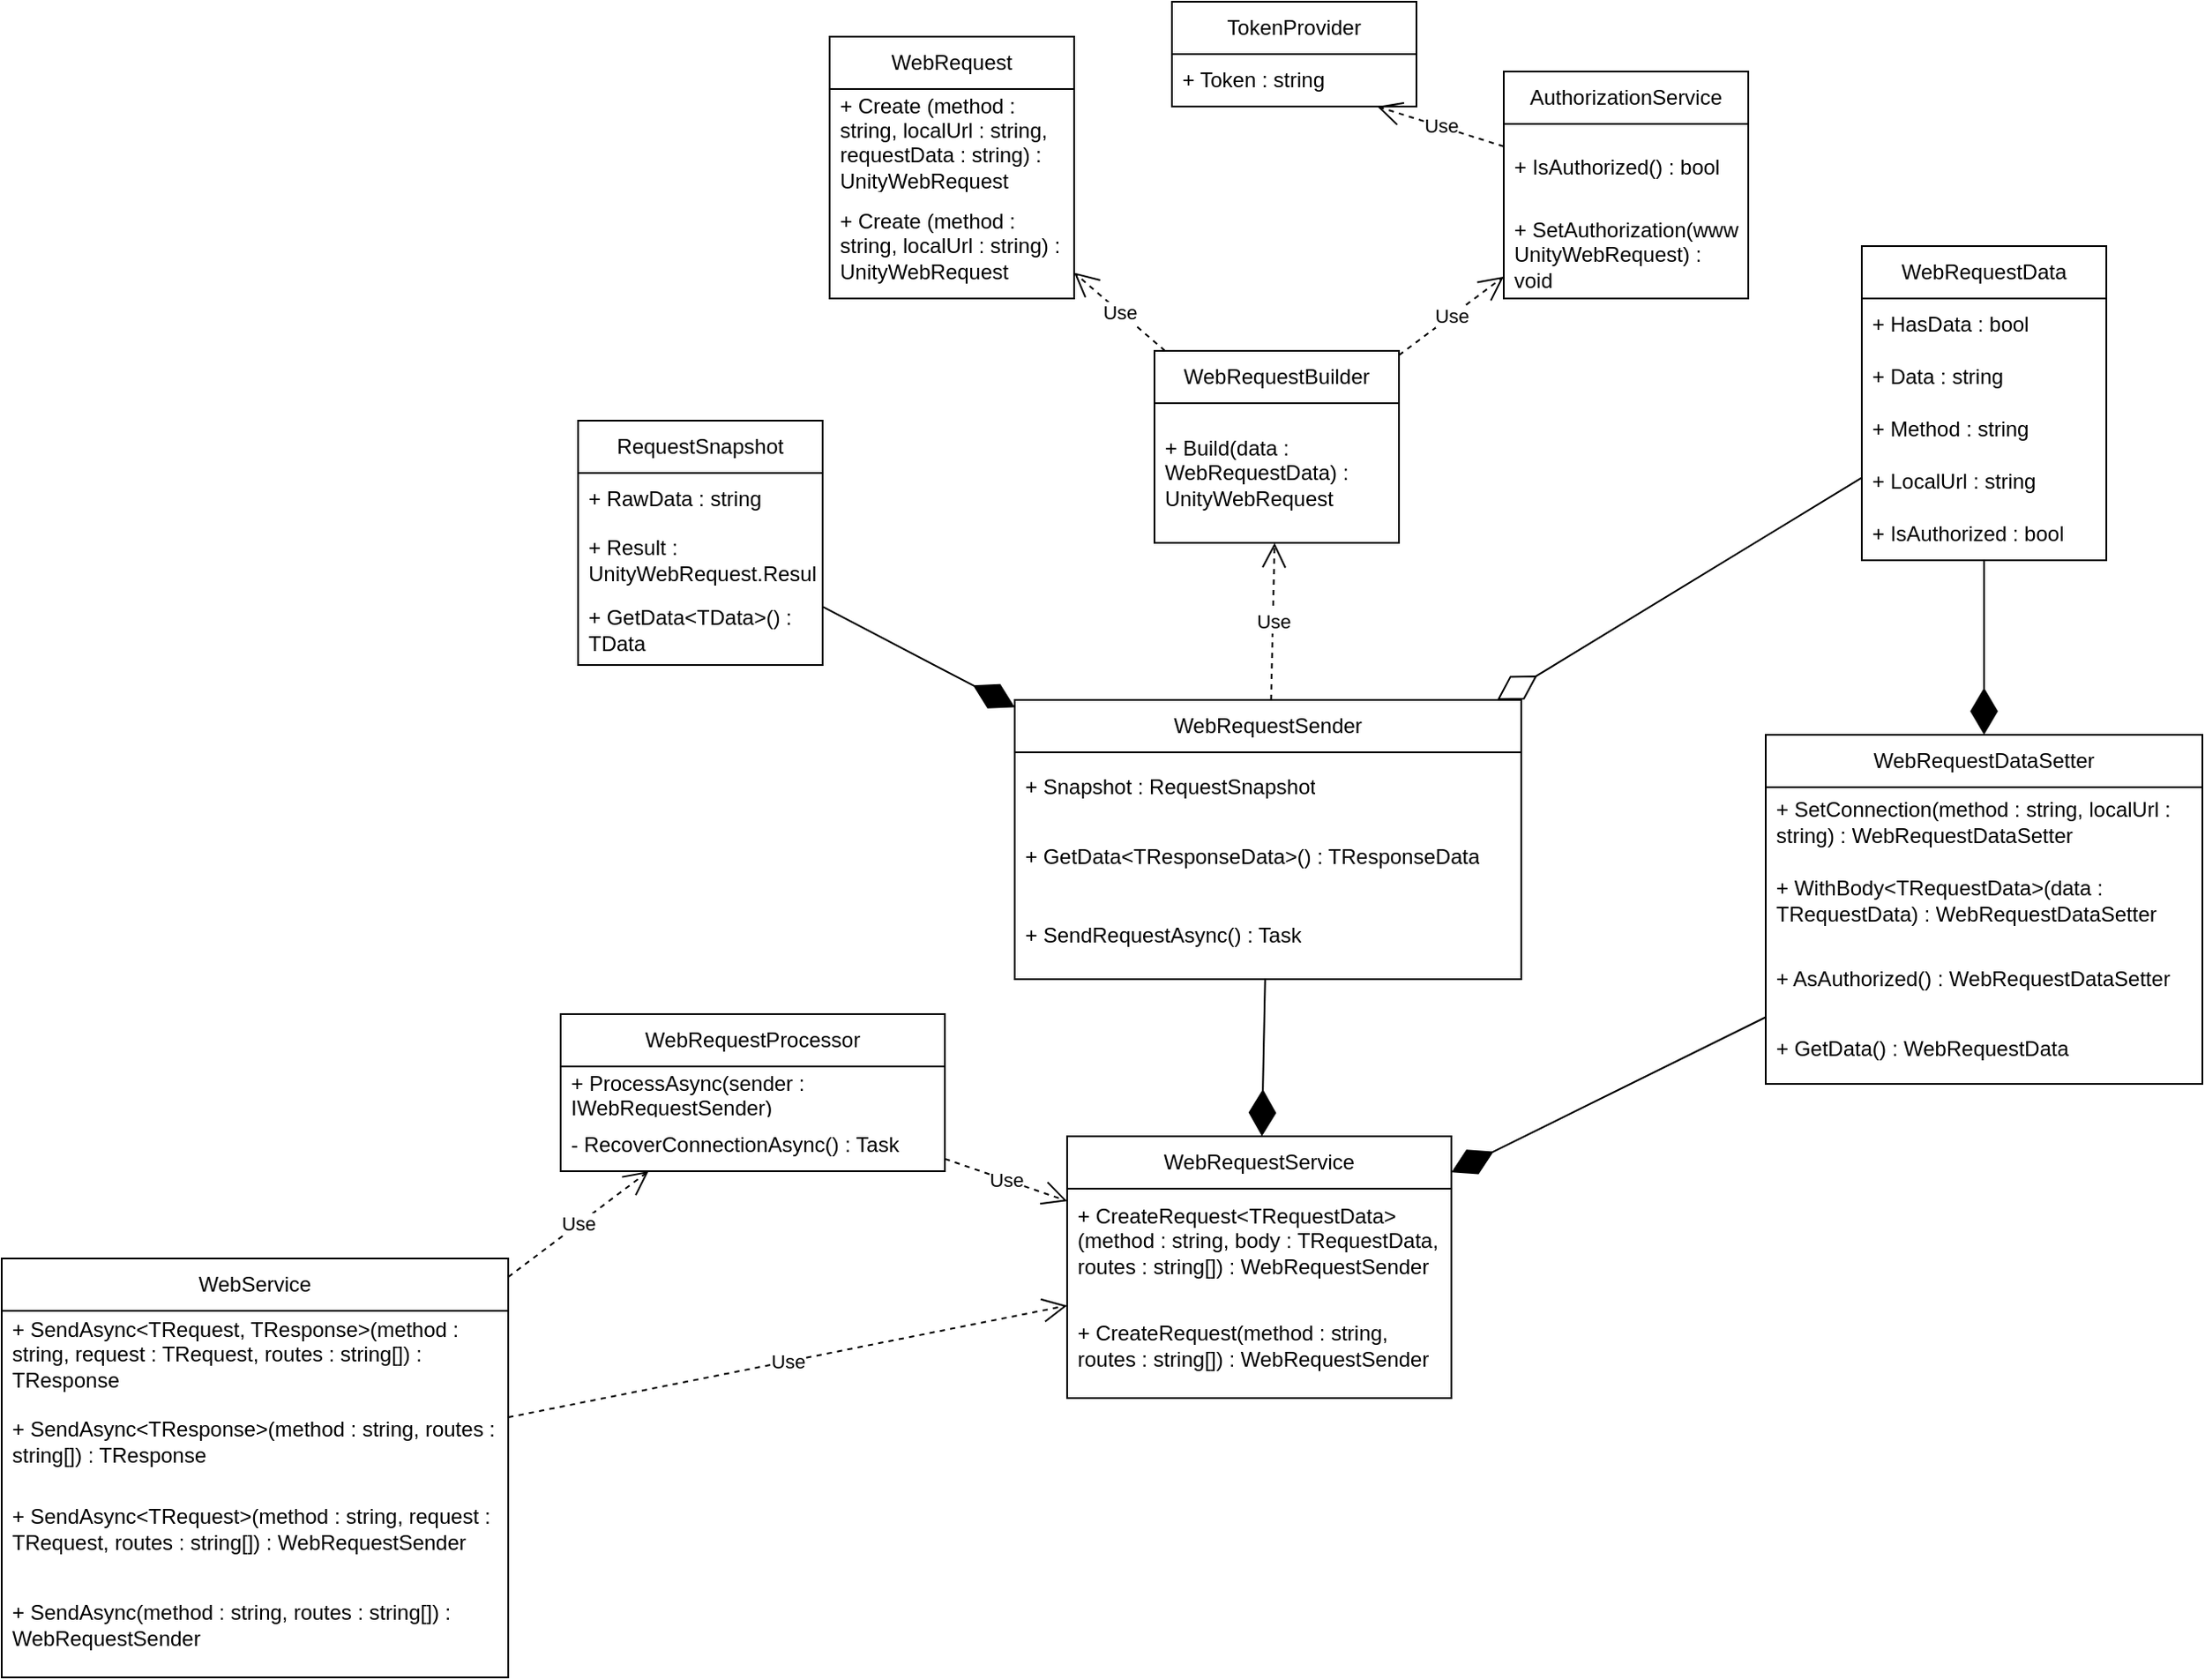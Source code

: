 <mxfile version="20.7.4" type="device"><diagram id="10N1ZqGWJiDz5Mc1XCZR" name="Страница 1"><mxGraphModel dx="2796" dy="1040" grid="0" gridSize="10" guides="1" tooltips="1" connect="1" arrows="1" fold="1" page="1" pageScale="1" pageWidth="827" pageHeight="1169" math="0" shadow="0"><root><mxCell id="0"/><mxCell id="1" parent="0"/><mxCell id="BdWsnH-P9d4UTBnmGvbJ-1" value="WebRequest" style="swimlane;fontStyle=0;childLayout=stackLayout;horizontal=1;startSize=30;horizontalStack=0;resizeParent=1;resizeParentMax=0;resizeLast=0;collapsible=1;marginBottom=0;whiteSpace=wrap;html=1;" vertex="1" parent="1"><mxGeometry x="274" y="150" width="140" height="150" as="geometry"/></mxCell><mxCell id="BdWsnH-P9d4UTBnmGvbJ-2" value="+ Create (method : string, localUrl : string, requestData : string) : UnityWebRequest" style="text;strokeColor=none;fillColor=none;align=left;verticalAlign=middle;spacingLeft=4;spacingRight=4;overflow=hidden;points=[[0,0.5],[1,0.5]];portConstraint=eastwest;rotatable=0;whiteSpace=wrap;html=1;" vertex="1" parent="BdWsnH-P9d4UTBnmGvbJ-1"><mxGeometry y="30" width="140" height="60" as="geometry"/></mxCell><mxCell id="BdWsnH-P9d4UTBnmGvbJ-3" value="+ Create (method : string, localUrl : string) : UnityWebRequest" style="text;strokeColor=none;fillColor=none;align=left;verticalAlign=middle;spacingLeft=4;spacingRight=4;overflow=hidden;points=[[0,0.5],[1,0.5]];portConstraint=eastwest;rotatable=0;whiteSpace=wrap;html=1;" vertex="1" parent="BdWsnH-P9d4UTBnmGvbJ-1"><mxGeometry y="90" width="140" height="60" as="geometry"/></mxCell><mxCell id="BdWsnH-P9d4UTBnmGvbJ-5" value="WebRequestBuilder" style="swimlane;fontStyle=0;childLayout=stackLayout;horizontal=1;startSize=30;horizontalStack=0;resizeParent=1;resizeParentMax=0;resizeLast=0;collapsible=1;marginBottom=0;whiteSpace=wrap;html=1;" vertex="1" parent="1"><mxGeometry x="460" y="330" width="140" height="110" as="geometry"/></mxCell><mxCell id="BdWsnH-P9d4UTBnmGvbJ-6" value="+ Build(data : WebRequestData) : UnityWebRequest" style="text;strokeColor=none;fillColor=none;align=left;verticalAlign=middle;spacingLeft=4;spacingRight=4;overflow=hidden;points=[[0,0.5],[1,0.5]];portConstraint=eastwest;rotatable=0;whiteSpace=wrap;html=1;" vertex="1" parent="BdWsnH-P9d4UTBnmGvbJ-5"><mxGeometry y="30" width="140" height="80" as="geometry"/></mxCell><mxCell id="BdWsnH-P9d4UTBnmGvbJ-9" value="AuthorizationService" style="swimlane;fontStyle=0;childLayout=stackLayout;horizontal=1;startSize=30;horizontalStack=0;resizeParent=1;resizeParentMax=0;resizeLast=0;collapsible=1;marginBottom=0;whiteSpace=wrap;html=1;" vertex="1" parent="1"><mxGeometry x="660" y="170" width="140" height="130" as="geometry"/></mxCell><mxCell id="BdWsnH-P9d4UTBnmGvbJ-10" value="+ IsAuthorized() : bool" style="text;strokeColor=none;fillColor=none;align=left;verticalAlign=middle;spacingLeft=4;spacingRight=4;overflow=hidden;points=[[0,0.5],[1,0.5]];portConstraint=eastwest;rotatable=0;whiteSpace=wrap;html=1;" vertex="1" parent="BdWsnH-P9d4UTBnmGvbJ-9"><mxGeometry y="30" width="140" height="50" as="geometry"/></mxCell><mxCell id="BdWsnH-P9d4UTBnmGvbJ-11" value="+ SetAuthorization(www UnityWebRequest) : void" style="text;strokeColor=none;fillColor=none;align=left;verticalAlign=middle;spacingLeft=4;spacingRight=4;overflow=hidden;points=[[0,0.5],[1,0.5]];portConstraint=eastwest;rotatable=0;whiteSpace=wrap;html=1;" vertex="1" parent="BdWsnH-P9d4UTBnmGvbJ-9"><mxGeometry y="80" width="140" height="50" as="geometry"/></mxCell><mxCell id="BdWsnH-P9d4UTBnmGvbJ-13" value="TokenProvider" style="swimlane;fontStyle=0;childLayout=stackLayout;horizontal=1;startSize=30;horizontalStack=0;resizeParent=1;resizeParentMax=0;resizeLast=0;collapsible=1;marginBottom=0;whiteSpace=wrap;html=1;" vertex="1" parent="1"><mxGeometry x="470" y="130" width="140" height="60" as="geometry"/></mxCell><mxCell id="BdWsnH-P9d4UTBnmGvbJ-14" value="+ Token : string" style="text;strokeColor=none;fillColor=none;align=left;verticalAlign=middle;spacingLeft=4;spacingRight=4;overflow=hidden;points=[[0,0.5],[1,0.5]];portConstraint=eastwest;rotatable=0;whiteSpace=wrap;html=1;" vertex="1" parent="BdWsnH-P9d4UTBnmGvbJ-13"><mxGeometry y="30" width="140" height="30" as="geometry"/></mxCell><mxCell id="BdWsnH-P9d4UTBnmGvbJ-17" value="Use" style="endArrow=open;endSize=12;dashed=1;html=1;rounded=0;" edge="1" parent="1" source="BdWsnH-P9d4UTBnmGvbJ-9" target="BdWsnH-P9d4UTBnmGvbJ-14"><mxGeometry width="160" relative="1" as="geometry"><mxPoint x="710" y="90" as="sourcePoint"/><mxPoint x="870" y="90" as="targetPoint"/></mxGeometry></mxCell><mxCell id="BdWsnH-P9d4UTBnmGvbJ-18" value="Use" style="endArrow=open;endSize=12;dashed=1;html=1;rounded=0;" edge="1" parent="1" source="BdWsnH-P9d4UTBnmGvbJ-5" target="BdWsnH-P9d4UTBnmGvbJ-9"><mxGeometry width="160" relative="1" as="geometry"><mxPoint x="692.222" y="180" as="sourcePoint"/><mxPoint x="603.333" y="80" as="targetPoint"/></mxGeometry></mxCell><mxCell id="BdWsnH-P9d4UTBnmGvbJ-20" value="Use" style="endArrow=open;endSize=12;dashed=1;html=1;rounded=0;" edge="1" parent="1" source="BdWsnH-P9d4UTBnmGvbJ-5" target="BdWsnH-P9d4UTBnmGvbJ-1"><mxGeometry width="160" relative="1" as="geometry"><mxPoint x="712.222" y="200" as="sourcePoint"/><mxPoint x="623.333" y="100" as="targetPoint"/></mxGeometry></mxCell><mxCell id="BdWsnH-P9d4UTBnmGvbJ-21" value="WebRequestSender" style="swimlane;fontStyle=0;childLayout=stackLayout;horizontal=1;startSize=30;horizontalStack=0;resizeParent=1;resizeParentMax=0;resizeLast=0;collapsible=1;marginBottom=0;whiteSpace=wrap;html=1;" vertex="1" parent="1"><mxGeometry x="380" y="530" width="290" height="160" as="geometry"/></mxCell><mxCell id="BdWsnH-P9d4UTBnmGvbJ-22" value="+ Snapshot : RequestSnapshot" style="text;strokeColor=none;fillColor=none;align=left;verticalAlign=middle;spacingLeft=4;spacingRight=4;overflow=hidden;points=[[0,0.5],[1,0.5]];portConstraint=eastwest;rotatable=0;whiteSpace=wrap;html=1;" vertex="1" parent="BdWsnH-P9d4UTBnmGvbJ-21"><mxGeometry y="30" width="290" height="40" as="geometry"/></mxCell><mxCell id="BdWsnH-P9d4UTBnmGvbJ-23" value="+ GetData&amp;lt;TResponseData&amp;gt;() : TResponseData" style="text;strokeColor=none;fillColor=none;align=left;verticalAlign=middle;spacingLeft=4;spacingRight=4;overflow=hidden;points=[[0,0.5],[1,0.5]];portConstraint=eastwest;rotatable=0;whiteSpace=wrap;html=1;" vertex="1" parent="BdWsnH-P9d4UTBnmGvbJ-21"><mxGeometry y="70" width="290" height="40" as="geometry"/></mxCell><mxCell id="BdWsnH-P9d4UTBnmGvbJ-24" value="+ SendRequestAsync() : Task" style="text;strokeColor=none;fillColor=none;align=left;verticalAlign=middle;spacingLeft=4;spacingRight=4;overflow=hidden;points=[[0,0.5],[1,0.5]];portConstraint=eastwest;rotatable=0;whiteSpace=wrap;html=1;" vertex="1" parent="BdWsnH-P9d4UTBnmGvbJ-21"><mxGeometry y="110" width="290" height="50" as="geometry"/></mxCell><mxCell id="BdWsnH-P9d4UTBnmGvbJ-25" value="Use" style="endArrow=open;endSize=12;dashed=1;html=1;rounded=0;" edge="1" parent="1" source="BdWsnH-P9d4UTBnmGvbJ-21" target="BdWsnH-P9d4UTBnmGvbJ-5"><mxGeometry width="160" relative="1" as="geometry"><mxPoint x="350" y="470" as="sourcePoint"/><mxPoint x="510" y="470" as="targetPoint"/></mxGeometry></mxCell><mxCell id="BdWsnH-P9d4UTBnmGvbJ-26" value="RequestSnapshot" style="swimlane;fontStyle=0;childLayout=stackLayout;horizontal=1;startSize=30;horizontalStack=0;resizeParent=1;resizeParentMax=0;resizeLast=0;collapsible=1;marginBottom=0;whiteSpace=wrap;html=1;" vertex="1" parent="1"><mxGeometry x="130" y="370" width="140" height="140" as="geometry"/></mxCell><mxCell id="BdWsnH-P9d4UTBnmGvbJ-27" value="+ RawData : string" style="text;strokeColor=none;fillColor=none;align=left;verticalAlign=middle;spacingLeft=4;spacingRight=4;overflow=hidden;points=[[0,0.5],[1,0.5]];portConstraint=eastwest;rotatable=0;whiteSpace=wrap;html=1;" vertex="1" parent="BdWsnH-P9d4UTBnmGvbJ-26"><mxGeometry y="30" width="140" height="30" as="geometry"/></mxCell><mxCell id="BdWsnH-P9d4UTBnmGvbJ-28" value="+ Result : UnityWebRequest.Result" style="text;strokeColor=none;fillColor=none;align=left;verticalAlign=middle;spacingLeft=4;spacingRight=4;overflow=hidden;points=[[0,0.5],[1,0.5]];portConstraint=eastwest;rotatable=0;whiteSpace=wrap;html=1;" vertex="1" parent="BdWsnH-P9d4UTBnmGvbJ-26"><mxGeometry y="60" width="140" height="40" as="geometry"/></mxCell><mxCell id="BdWsnH-P9d4UTBnmGvbJ-29" value="+ GetData&amp;lt;TData&amp;gt;() : TData" style="text;strokeColor=none;fillColor=none;align=left;verticalAlign=middle;spacingLeft=4;spacingRight=4;overflow=hidden;points=[[0,0.5],[1,0.5]];portConstraint=eastwest;rotatable=0;whiteSpace=wrap;html=1;" vertex="1" parent="BdWsnH-P9d4UTBnmGvbJ-26"><mxGeometry y="100" width="140" height="40" as="geometry"/></mxCell><mxCell id="BdWsnH-P9d4UTBnmGvbJ-31" value="" style="endArrow=diamondThin;endFill=1;endSize=24;html=1;rounded=0;" edge="1" parent="1" source="BdWsnH-P9d4UTBnmGvbJ-26" target="BdWsnH-P9d4UTBnmGvbJ-21"><mxGeometry width="160" relative="1" as="geometry"><mxPoint x="310" y="450" as="sourcePoint"/><mxPoint x="470" y="450" as="targetPoint"/></mxGeometry></mxCell><mxCell id="BdWsnH-P9d4UTBnmGvbJ-32" value="WebRequestProcessor" style="swimlane;fontStyle=0;childLayout=stackLayout;horizontal=1;startSize=30;horizontalStack=0;resizeParent=1;resizeParentMax=0;resizeLast=0;collapsible=1;marginBottom=0;whiteSpace=wrap;html=1;" vertex="1" parent="1"><mxGeometry x="120" y="710" width="220" height="90" as="geometry"/></mxCell><mxCell id="BdWsnH-P9d4UTBnmGvbJ-33" value="+ ProcessAsync(sender : IWebRequestSender)" style="text;strokeColor=none;fillColor=none;align=left;verticalAlign=middle;spacingLeft=4;spacingRight=4;overflow=hidden;points=[[0,0.5],[1,0.5]];portConstraint=eastwest;rotatable=0;whiteSpace=wrap;html=1;" vertex="1" parent="BdWsnH-P9d4UTBnmGvbJ-32"><mxGeometry y="30" width="220" height="30" as="geometry"/></mxCell><mxCell id="BdWsnH-P9d4UTBnmGvbJ-34" value="- RecoverConnectionAsync() : Task" style="text;strokeColor=none;fillColor=none;align=left;verticalAlign=middle;spacingLeft=4;spacingRight=4;overflow=hidden;points=[[0,0.5],[1,0.5]];portConstraint=eastwest;rotatable=0;whiteSpace=wrap;html=1;" vertex="1" parent="BdWsnH-P9d4UTBnmGvbJ-32"><mxGeometry y="60" width="220" height="30" as="geometry"/></mxCell><mxCell id="BdWsnH-P9d4UTBnmGvbJ-36" value="WebRequestService" style="swimlane;fontStyle=0;childLayout=stackLayout;horizontal=1;startSize=30;horizontalStack=0;resizeParent=1;resizeParentMax=0;resizeLast=0;collapsible=1;marginBottom=0;whiteSpace=wrap;html=1;" vertex="1" parent="1"><mxGeometry x="410" y="780" width="220" height="150" as="geometry"/></mxCell><mxCell id="BdWsnH-P9d4UTBnmGvbJ-37" value="+ CreateRequest&amp;lt;TRequestData&amp;gt;(method : string, body : TRequestData, routes : string[]) : WebRequestSender" style="text;strokeColor=none;fillColor=none;align=left;verticalAlign=middle;spacingLeft=4;spacingRight=4;overflow=hidden;points=[[0,0.5],[1,0.5]];portConstraint=eastwest;rotatable=0;whiteSpace=wrap;html=1;" vertex="1" parent="BdWsnH-P9d4UTBnmGvbJ-36"><mxGeometry y="30" width="220" height="60" as="geometry"/></mxCell><mxCell id="BdWsnH-P9d4UTBnmGvbJ-40" value="+ CreateRequest(method : string, routes : string[]) : WebRequestSender" style="text;strokeColor=none;fillColor=none;align=left;verticalAlign=middle;spacingLeft=4;spacingRight=4;overflow=hidden;points=[[0,0.5],[1,0.5]];portConstraint=eastwest;rotatable=0;whiteSpace=wrap;html=1;" vertex="1" parent="BdWsnH-P9d4UTBnmGvbJ-36"><mxGeometry y="90" width="220" height="60" as="geometry"/></mxCell><mxCell id="BdWsnH-P9d4UTBnmGvbJ-41" value="" style="endArrow=diamondThin;endFill=1;endSize=24;html=1;rounded=0;" edge="1" parent="1" source="BdWsnH-P9d4UTBnmGvbJ-21" target="BdWsnH-P9d4UTBnmGvbJ-36"><mxGeometry width="160" relative="1" as="geometry"><mxPoint x="260" y="740" as="sourcePoint"/><mxPoint x="420" y="740" as="targetPoint"/></mxGeometry></mxCell><mxCell id="BdWsnH-P9d4UTBnmGvbJ-42" value="Use" style="endArrow=open;endSize=12;dashed=1;html=1;rounded=0;" edge="1" parent="1" source="BdWsnH-P9d4UTBnmGvbJ-32" target="BdWsnH-P9d4UTBnmGvbJ-36"><mxGeometry width="160" relative="1" as="geometry"><mxPoint x="390" y="980" as="sourcePoint"/><mxPoint x="550" y="980" as="targetPoint"/></mxGeometry></mxCell><mxCell id="BdWsnH-P9d4UTBnmGvbJ-43" value="&lt;span style=&quot;text-align: left;&quot;&gt;WebRequestDataSetter&lt;/span&gt;" style="swimlane;fontStyle=0;childLayout=stackLayout;horizontal=1;startSize=30;horizontalStack=0;resizeParent=1;resizeParentMax=0;resizeLast=0;collapsible=1;marginBottom=0;whiteSpace=wrap;html=1;" vertex="1" parent="1"><mxGeometry x="810" y="550" width="250" height="200" as="geometry"/></mxCell><mxCell id="BdWsnH-P9d4UTBnmGvbJ-44" value="+ SetConnection(method : string, localUrl : string) : WebRequestDataSetter" style="text;strokeColor=none;fillColor=none;align=left;verticalAlign=middle;spacingLeft=4;spacingRight=4;overflow=hidden;points=[[0,0.5],[1,0.5]];portConstraint=eastwest;rotatable=0;whiteSpace=wrap;html=1;" vertex="1" parent="BdWsnH-P9d4UTBnmGvbJ-43"><mxGeometry y="30" width="250" height="40" as="geometry"/></mxCell><mxCell id="BdWsnH-P9d4UTBnmGvbJ-45" value="+ WithBody&amp;lt;TRequestData&amp;gt;(data : TRequestData) : WebRequestDataSetter" style="text;strokeColor=none;fillColor=none;align=left;verticalAlign=middle;spacingLeft=4;spacingRight=4;overflow=hidden;points=[[0,0.5],[1,0.5]];portConstraint=eastwest;rotatable=0;whiteSpace=wrap;html=1;" vertex="1" parent="BdWsnH-P9d4UTBnmGvbJ-43"><mxGeometry y="70" width="250" height="50" as="geometry"/></mxCell><mxCell id="BdWsnH-P9d4UTBnmGvbJ-46" value="+ AsAuthorized() : WebRequestDataSetter" style="text;strokeColor=none;fillColor=none;align=left;verticalAlign=middle;spacingLeft=4;spacingRight=4;overflow=hidden;points=[[0,0.5],[1,0.5]];portConstraint=eastwest;rotatable=0;whiteSpace=wrap;html=1;" vertex="1" parent="BdWsnH-P9d4UTBnmGvbJ-43"><mxGeometry y="120" width="250" height="40" as="geometry"/></mxCell><mxCell id="BdWsnH-P9d4UTBnmGvbJ-47" value="+ GetData() : WebRequestData" style="text;strokeColor=none;fillColor=none;align=left;verticalAlign=middle;spacingLeft=4;spacingRight=4;overflow=hidden;points=[[0,0.5],[1,0.5]];portConstraint=eastwest;rotatable=0;whiteSpace=wrap;html=1;" vertex="1" parent="BdWsnH-P9d4UTBnmGvbJ-43"><mxGeometry y="160" width="250" height="40" as="geometry"/></mxCell><mxCell id="BdWsnH-P9d4UTBnmGvbJ-48" value="WebRequestData" style="swimlane;fontStyle=0;childLayout=stackLayout;horizontal=1;startSize=30;horizontalStack=0;resizeParent=1;resizeParentMax=0;resizeLast=0;collapsible=1;marginBottom=0;whiteSpace=wrap;html=1;" vertex="1" parent="1"><mxGeometry x="865" y="270" width="140" height="180" as="geometry"/></mxCell><mxCell id="BdWsnH-P9d4UTBnmGvbJ-49" value="+ HasData : bool" style="text;strokeColor=none;fillColor=none;align=left;verticalAlign=middle;spacingLeft=4;spacingRight=4;overflow=hidden;points=[[0,0.5],[1,0.5]];portConstraint=eastwest;rotatable=0;whiteSpace=wrap;html=1;" vertex="1" parent="BdWsnH-P9d4UTBnmGvbJ-48"><mxGeometry y="30" width="140" height="30" as="geometry"/></mxCell><mxCell id="BdWsnH-P9d4UTBnmGvbJ-50" value="+ Data : string" style="text;strokeColor=none;fillColor=none;align=left;verticalAlign=middle;spacingLeft=4;spacingRight=4;overflow=hidden;points=[[0,0.5],[1,0.5]];portConstraint=eastwest;rotatable=0;whiteSpace=wrap;html=1;" vertex="1" parent="BdWsnH-P9d4UTBnmGvbJ-48"><mxGeometry y="60" width="140" height="30" as="geometry"/></mxCell><mxCell id="BdWsnH-P9d4UTBnmGvbJ-54" value="+ Method : string" style="text;strokeColor=none;fillColor=none;align=left;verticalAlign=middle;spacingLeft=4;spacingRight=4;overflow=hidden;points=[[0,0.5],[1,0.5]];portConstraint=eastwest;rotatable=0;whiteSpace=wrap;html=1;" vertex="1" parent="BdWsnH-P9d4UTBnmGvbJ-48"><mxGeometry y="90" width="140" height="30" as="geometry"/></mxCell><mxCell id="BdWsnH-P9d4UTBnmGvbJ-52" value="+ LocalUrl : string" style="text;strokeColor=none;fillColor=none;align=left;verticalAlign=middle;spacingLeft=4;spacingRight=4;overflow=hidden;points=[[0,0.5],[1,0.5]];portConstraint=eastwest;rotatable=0;whiteSpace=wrap;html=1;" vertex="1" parent="BdWsnH-P9d4UTBnmGvbJ-48"><mxGeometry y="120" width="140" height="30" as="geometry"/></mxCell><mxCell id="BdWsnH-P9d4UTBnmGvbJ-53" value="+ IsAuthorized : bool" style="text;strokeColor=none;fillColor=none;align=left;verticalAlign=middle;spacingLeft=4;spacingRight=4;overflow=hidden;points=[[0,0.5],[1,0.5]];portConstraint=eastwest;rotatable=0;whiteSpace=wrap;html=1;" vertex="1" parent="BdWsnH-P9d4UTBnmGvbJ-48"><mxGeometry y="150" width="140" height="30" as="geometry"/></mxCell><mxCell id="BdWsnH-P9d4UTBnmGvbJ-55" value="" style="endArrow=diamondThin;endFill=1;endSize=24;html=1;rounded=0;" edge="1" parent="1" source="BdWsnH-P9d4UTBnmGvbJ-48" target="BdWsnH-P9d4UTBnmGvbJ-43"><mxGeometry width="160" relative="1" as="geometry"><mxPoint x="730" y="470" as="sourcePoint"/><mxPoint x="890" y="470" as="targetPoint"/></mxGeometry></mxCell><mxCell id="BdWsnH-P9d4UTBnmGvbJ-57" value="" style="endArrow=diamondThin;endFill=0;endSize=24;html=1;rounded=0;" edge="1" parent="1" source="BdWsnH-P9d4UTBnmGvbJ-48" target="BdWsnH-P9d4UTBnmGvbJ-21"><mxGeometry width="160" relative="1" as="geometry"><mxPoint x="680" y="450" as="sourcePoint"/><mxPoint x="840" y="450" as="targetPoint"/></mxGeometry></mxCell><mxCell id="BdWsnH-P9d4UTBnmGvbJ-58" value="WebService" style="swimlane;fontStyle=0;childLayout=stackLayout;horizontal=1;startSize=30;horizontalStack=0;resizeParent=1;resizeParentMax=0;resizeLast=0;collapsible=1;marginBottom=0;whiteSpace=wrap;html=1;" vertex="1" parent="1"><mxGeometry x="-200" y="850" width="290" height="240" as="geometry"/></mxCell><mxCell id="BdWsnH-P9d4UTBnmGvbJ-59" value="+ SendAsync&amp;lt;TRequest, TResponse&amp;gt;(method : string, request : TRequest, routes : string[]) : TResponse" style="text;strokeColor=none;fillColor=none;align=left;verticalAlign=middle;spacingLeft=4;spacingRight=4;overflow=hidden;points=[[0,0.5],[1,0.5]];portConstraint=eastwest;rotatable=0;whiteSpace=wrap;html=1;" vertex="1" parent="BdWsnH-P9d4UTBnmGvbJ-58"><mxGeometry y="30" width="290" height="50" as="geometry"/></mxCell><mxCell id="BdWsnH-P9d4UTBnmGvbJ-62" value="+ SendAsync&amp;lt;TResponse&amp;gt;(method : string, routes : string[]) : TResponse" style="text;strokeColor=none;fillColor=none;align=left;verticalAlign=middle;spacingLeft=4;spacingRight=4;overflow=hidden;points=[[0,0.5],[1,0.5]];portConstraint=eastwest;rotatable=0;whiteSpace=wrap;html=1;" vertex="1" parent="BdWsnH-P9d4UTBnmGvbJ-58"><mxGeometry y="80" width="290" height="50" as="geometry"/></mxCell><mxCell id="BdWsnH-P9d4UTBnmGvbJ-60" value="+ SendAsync&amp;lt;TRequest&amp;gt;(method : string, request : TRequest, routes : string[]) : WebRequestSender" style="text;strokeColor=none;fillColor=none;align=left;verticalAlign=middle;spacingLeft=4;spacingRight=4;overflow=hidden;points=[[0,0.5],[1,0.5]];portConstraint=eastwest;rotatable=0;whiteSpace=wrap;html=1;" vertex="1" parent="BdWsnH-P9d4UTBnmGvbJ-58"><mxGeometry y="130" width="290" height="50" as="geometry"/></mxCell><mxCell id="BdWsnH-P9d4UTBnmGvbJ-61" value="+ SendAsync(method : string, routes : string[]) : WebRequestSender" style="text;strokeColor=none;fillColor=none;align=left;verticalAlign=middle;spacingLeft=4;spacingRight=4;overflow=hidden;points=[[0,0.5],[1,0.5]];portConstraint=eastwest;rotatable=0;whiteSpace=wrap;html=1;" vertex="1" parent="BdWsnH-P9d4UTBnmGvbJ-58"><mxGeometry y="180" width="290" height="60" as="geometry"/></mxCell><mxCell id="BdWsnH-P9d4UTBnmGvbJ-63" value="Use" style="endArrow=open;endSize=12;dashed=1;html=1;rounded=0;" edge="1" parent="1" source="BdWsnH-P9d4UTBnmGvbJ-58" target="BdWsnH-P9d4UTBnmGvbJ-32"><mxGeometry width="160" relative="1" as="geometry"><mxPoint x="690" y="1050" as="sourcePoint"/><mxPoint x="850" y="1050" as="targetPoint"/></mxGeometry></mxCell><mxCell id="BdWsnH-P9d4UTBnmGvbJ-64" value="Use" style="endArrow=open;endSize=12;dashed=1;html=1;rounded=0;" edge="1" parent="1" source="BdWsnH-P9d4UTBnmGvbJ-58" target="BdWsnH-P9d4UTBnmGvbJ-36"><mxGeometry width="160" relative="1" as="geometry"><mxPoint x="230" y="1010" as="sourcePoint"/><mxPoint x="390" y="1010" as="targetPoint"/></mxGeometry></mxCell><mxCell id="BdWsnH-P9d4UTBnmGvbJ-66" value="" style="endArrow=diamondThin;endFill=1;endSize=24;html=1;rounded=0;" edge="1" parent="1" source="BdWsnH-P9d4UTBnmGvbJ-43" target="BdWsnH-P9d4UTBnmGvbJ-36"><mxGeometry width="160" relative="1" as="geometry"><mxPoint x="724" y="822" as="sourcePoint"/><mxPoint x="884" y="822" as="targetPoint"/></mxGeometry></mxCell></root></mxGraphModel></diagram></mxfile>